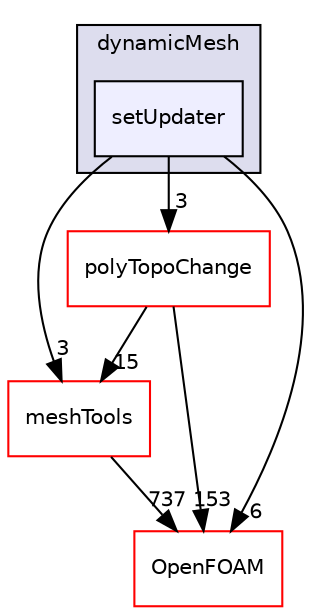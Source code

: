 digraph "src/dynamicMesh/setUpdater" {
  bgcolor=transparent;
  compound=true
  node [ fontsize="10", fontname="Helvetica"];
  edge [ labelfontsize="10", labelfontname="Helvetica"];
  subgraph clusterdir_63742796c427c97a292c80f7db71da36 {
    graph [ bgcolor="#ddddee", pencolor="black", label="dynamicMesh" fontname="Helvetica", fontsize="10", URL="dir_63742796c427c97a292c80f7db71da36.html"]
  dir_b0a7cc17b3792925464d04792e6798d7 [shape=box, label="setUpdater", style="filled", fillcolor="#eeeeff", pencolor="black", URL="dir_b0a7cc17b3792925464d04792e6798d7.html"];
  }
  dir_ae30ad0bef50cf391b24c614251bb9fd [shape=box label="meshTools" color="red" URL="dir_ae30ad0bef50cf391b24c614251bb9fd.html"];
  dir_1dcc9f8d039401a5088c21c8f851d182 [shape=box label="polyTopoChange" color="red" URL="dir_1dcc9f8d039401a5088c21c8f851d182.html"];
  dir_c5473ff19b20e6ec4dfe5c310b3778a8 [shape=box label="OpenFOAM" color="red" URL="dir_c5473ff19b20e6ec4dfe5c310b3778a8.html"];
  dir_ae30ad0bef50cf391b24c614251bb9fd->dir_c5473ff19b20e6ec4dfe5c310b3778a8 [headlabel="737", labeldistance=1.5 headhref="dir_001742_001888.html"];
  dir_1dcc9f8d039401a5088c21c8f851d182->dir_ae30ad0bef50cf391b24c614251bb9fd [headlabel="15", labeldistance=1.5 headhref="dir_000842_001742.html"];
  dir_1dcc9f8d039401a5088c21c8f851d182->dir_c5473ff19b20e6ec4dfe5c310b3778a8 [headlabel="153", labeldistance=1.5 headhref="dir_000842_001888.html"];
  dir_b0a7cc17b3792925464d04792e6798d7->dir_ae30ad0bef50cf391b24c614251bb9fd [headlabel="3", labeldistance=1.5 headhref="dir_000854_001742.html"];
  dir_b0a7cc17b3792925464d04792e6798d7->dir_1dcc9f8d039401a5088c21c8f851d182 [headlabel="3", labeldistance=1.5 headhref="dir_000854_000842.html"];
  dir_b0a7cc17b3792925464d04792e6798d7->dir_c5473ff19b20e6ec4dfe5c310b3778a8 [headlabel="6", labeldistance=1.5 headhref="dir_000854_001888.html"];
}
